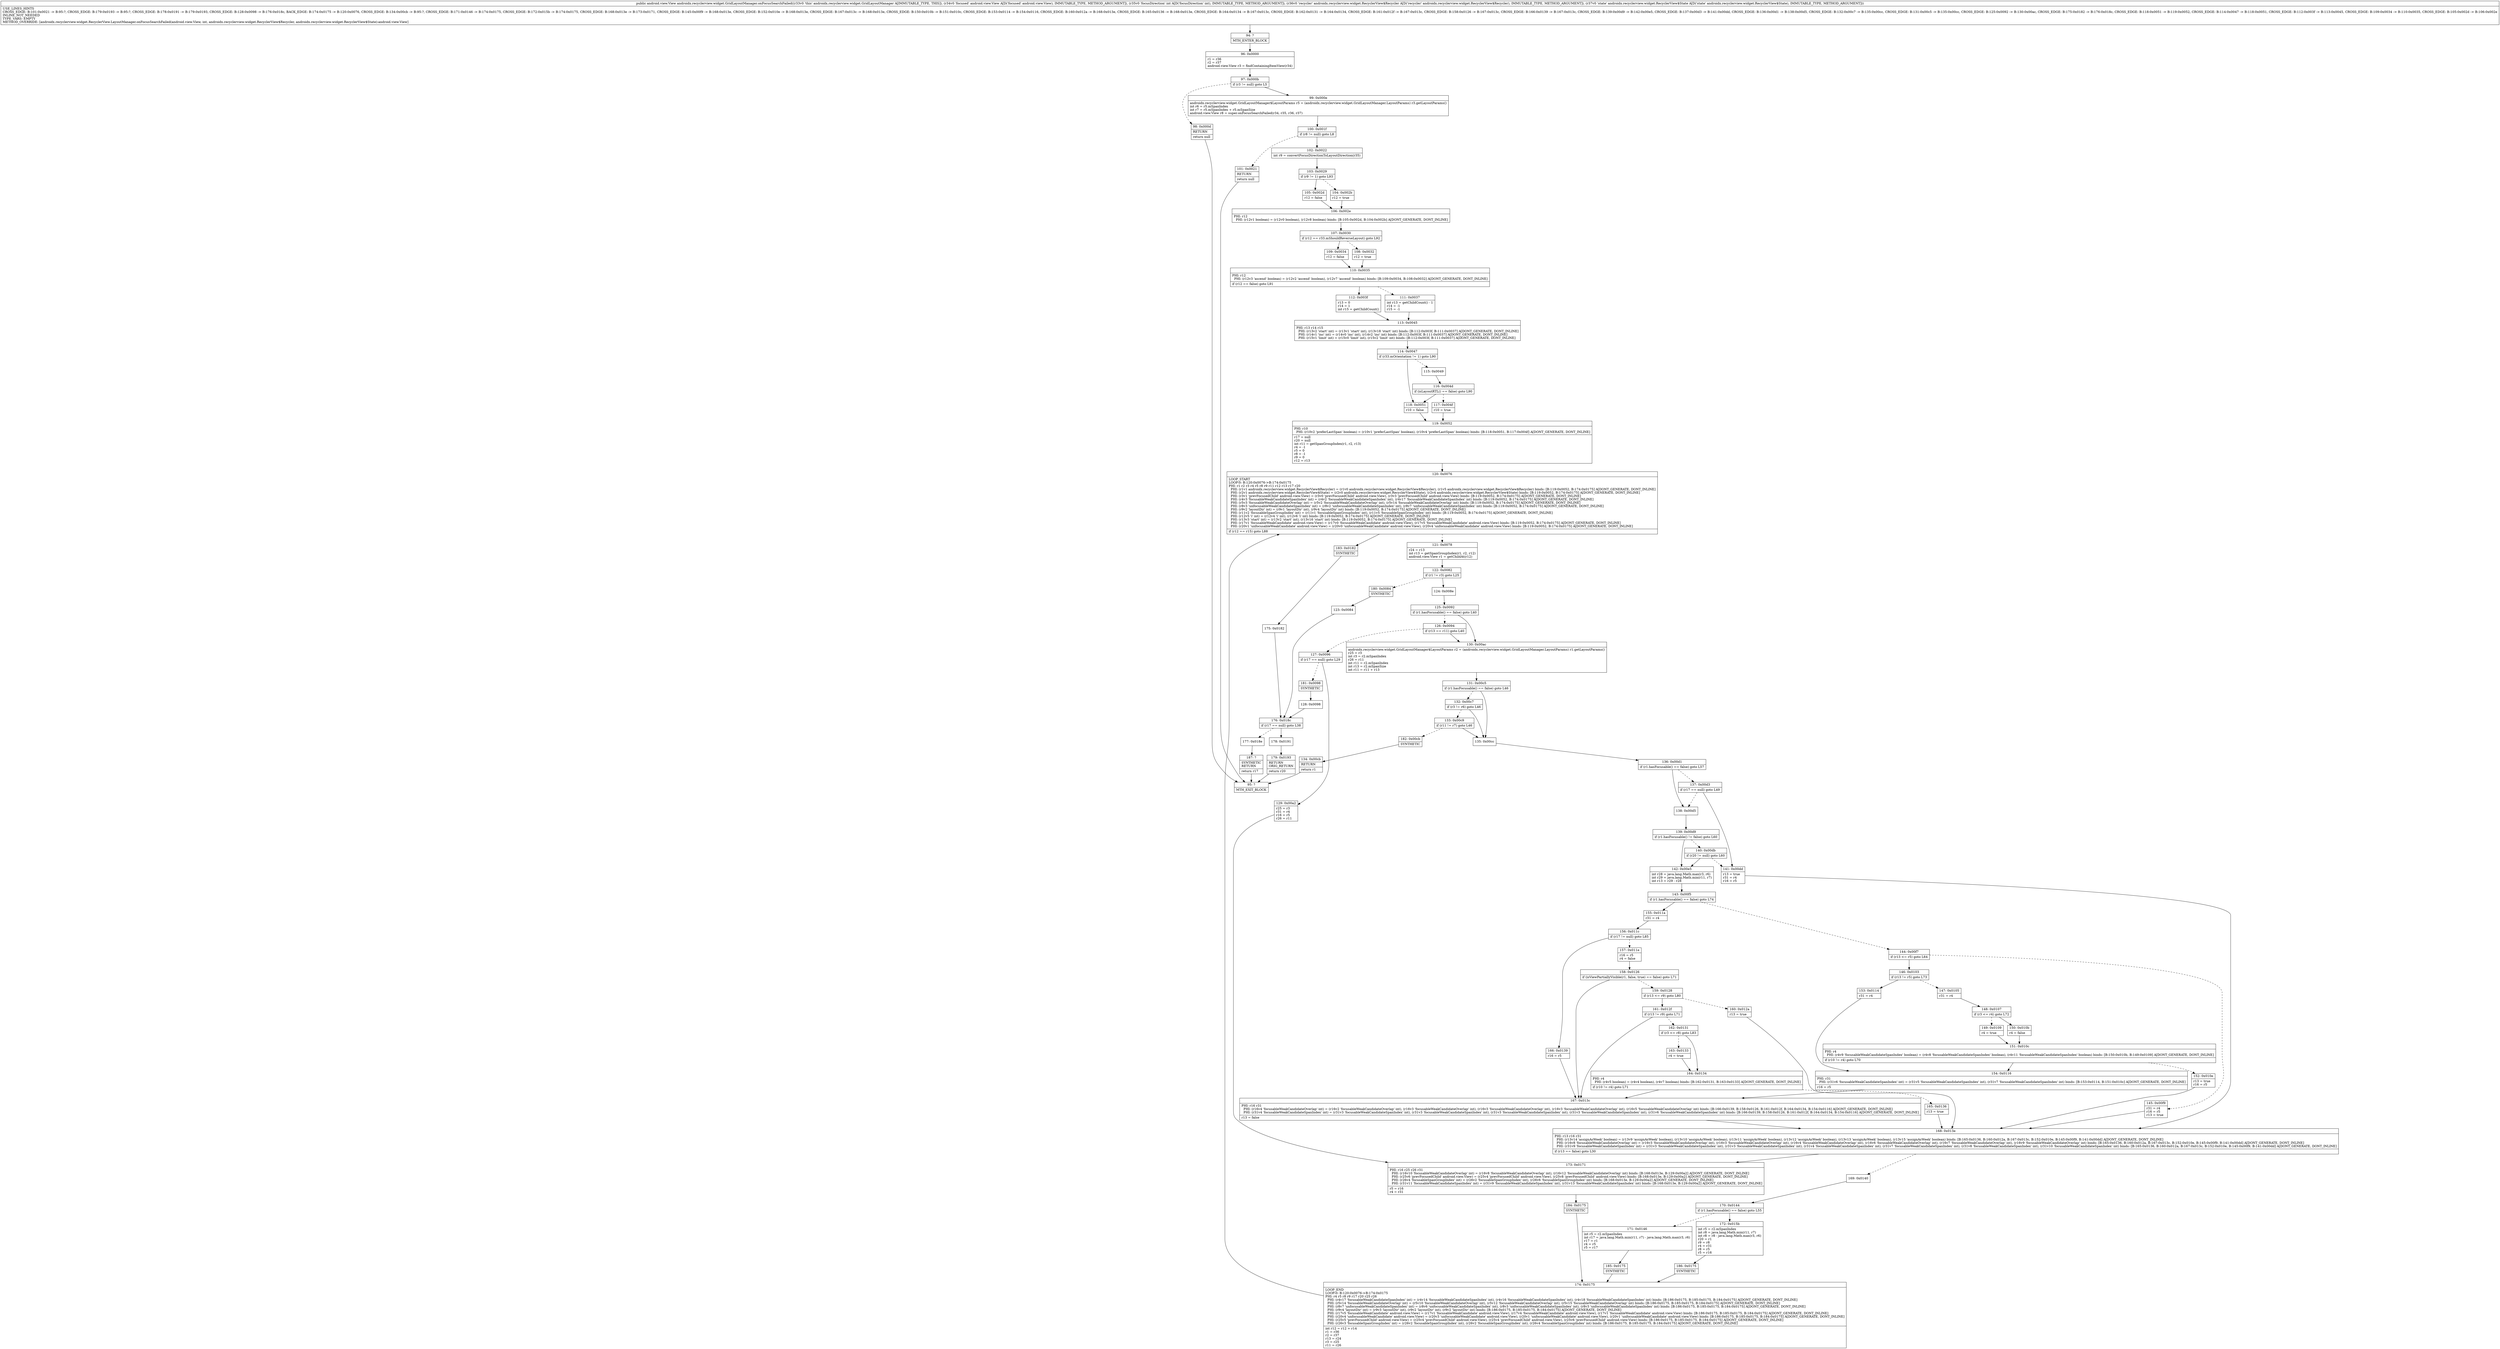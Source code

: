 digraph "CFG forandroidx.recyclerview.widget.GridLayoutManager.onFocusSearchFailed(Landroid\/view\/View;ILandroidx\/recyclerview\/widget\/RecyclerView$Recycler;Landroidx\/recyclerview\/widget\/RecyclerView$State;)Landroid\/view\/View;" {
Node_94 [shape=record,label="{94\:\ ?|MTH_ENTER_BLOCK\l}"];
Node_96 [shape=record,label="{96\:\ 0x0000|r1 = r36\lr2 = r37\landroid.view.View r3 = findContainingItemView(r34)\l}"];
Node_97 [shape=record,label="{97\:\ 0x000b|if (r3 != null) goto L5\l}"];
Node_98 [shape=record,label="{98\:\ 0x000d|RETURN\l|return null\l}"];
Node_95 [shape=record,label="{95\:\ ?|MTH_EXIT_BLOCK\l}"];
Node_99 [shape=record,label="{99\:\ 0x000e|androidx.recyclerview.widget.GridLayoutManager$LayoutParams r5 = (androidx.recyclerview.widget.GridLayoutManager.LayoutParams) r3.getLayoutParams()\lint r6 = r5.mSpanIndex\lint r7 = r5.mSpanIndex + r5.mSpanSize\landroid.view.View r8 = super.onFocusSearchFailed(r34, r35, r36, r37)\l}"];
Node_100 [shape=record,label="{100\:\ 0x001f|if (r8 != null) goto L8\l}"];
Node_101 [shape=record,label="{101\:\ 0x0021|RETURN\l|return null\l}"];
Node_102 [shape=record,label="{102\:\ 0x0022|int r9 = convertFocusDirectionToLayoutDirection(r35)\l}"];
Node_103 [shape=record,label="{103\:\ 0x0029|if (r9 != 1) goto L93\l}"];
Node_104 [shape=record,label="{104\:\ 0x002b|r12 = true\l}"];
Node_106 [shape=record,label="{106\:\ 0x002e|PHI: r12 \l  PHI: (r12v1 boolean) = (r12v0 boolean), (r12v8 boolean) binds: [B:105:0x002d, B:104:0x002b] A[DONT_GENERATE, DONT_INLINE]\l}"];
Node_107 [shape=record,label="{107\:\ 0x0030|if (r12 == r33.mShouldReverseLayout) goto L92\l}"];
Node_108 [shape=record,label="{108\:\ 0x0032|r12 = true\l}"];
Node_110 [shape=record,label="{110\:\ 0x0035|PHI: r12 \l  PHI: (r12v3 'ascend' boolean) = (r12v2 'ascend' boolean), (r12v7 'ascend' boolean) binds: [B:109:0x0034, B:108:0x0032] A[DONT_GENERATE, DONT_INLINE]\l|if (r12 == false) goto L91\l}"];
Node_111 [shape=record,label="{111\:\ 0x0037|int r13 = getChildCount() \- 1\lr14 = \-1\lr15 = \-1\l}"];
Node_113 [shape=record,label="{113\:\ 0x0045|PHI: r13 r14 r15 \l  PHI: (r13v2 'start' int) = (r13v1 'start' int), (r13v18 'start' int) binds: [B:112:0x003f, B:111:0x0037] A[DONT_GENERATE, DONT_INLINE]\l  PHI: (r14v1 'inc' int) = (r14v0 'inc' int), (r14v2 'inc' int) binds: [B:112:0x003f, B:111:0x0037] A[DONT_GENERATE, DONT_INLINE]\l  PHI: (r15v1 'limit' int) = (r15v0 'limit' int), (r15v2 'limit' int) binds: [B:112:0x003f, B:111:0x0037] A[DONT_GENERATE, DONT_INLINE]\l}"];
Node_114 [shape=record,label="{114\:\ 0x0047|if (r33.mOrientation != 1) goto L90\l}"];
Node_115 [shape=record,label="{115\:\ 0x0049}"];
Node_116 [shape=record,label="{116\:\ 0x004d|if (isLayoutRTL() == false) goto L90\l}"];
Node_117 [shape=record,label="{117\:\ 0x004f|r10 = true\l}"];
Node_119 [shape=record,label="{119\:\ 0x0052|PHI: r10 \l  PHI: (r10v2 'preferLastSpan' boolean) = (r10v1 'preferLastSpan' boolean), (r10v4 'preferLastSpan' boolean) binds: [B:118:0x0051, B:117:0x004f] A[DONT_GENERATE, DONT_INLINE]\l|r17 = null\lr20 = null\lint r11 = getSpanGroupIndex(r1, r2, r13)\lr4 = \-1\lr5 = 0\lr8 = \-1\lr9 = 0\lr12 = r13\l}"];
Node_120 [shape=record,label="{120\:\ 0x0076|LOOP_START\lLOOP:0: B:120:0x0076\-\>B:174:0x0175\lPHI: r1 r2 r3 r4 r5 r8 r9 r11 r12 r13 r17 r20 \l  PHI: (r1v1 androidx.recyclerview.widget.RecyclerView$Recycler) = (r1v0 androidx.recyclerview.widget.RecyclerView$Recycler), (r1v5 androidx.recyclerview.widget.RecyclerView$Recycler) binds: [B:119:0x0052, B:174:0x0175] A[DONT_GENERATE, DONT_INLINE]\l  PHI: (r2v1 androidx.recyclerview.widget.RecyclerView$State) = (r2v0 androidx.recyclerview.widget.RecyclerView$State), (r2v4 androidx.recyclerview.widget.RecyclerView$State) binds: [B:119:0x0052, B:174:0x0175] A[DONT_GENERATE, DONT_INLINE]\l  PHI: (r3v1 'prevFocusedChild' android.view.View) = (r3v0 'prevFocusedChild' android.view.View), (r3v3 'prevFocusedChild' android.view.View) binds: [B:119:0x0052, B:174:0x0175] A[DONT_GENERATE, DONT_INLINE]\l  PHI: (r4v3 'focusableWeakCandidateSpanIndex' int) = (r4v2 'focusableWeakCandidateSpanIndex' int), (r4v17 'focusableWeakCandidateSpanIndex' int) binds: [B:119:0x0052, B:174:0x0175] A[DONT_GENERATE, DONT_INLINE]\l  PHI: (r5v3 'focusableWeakCandidateOverlap' int) = (r5v2 'focusableWeakCandidateOverlap' int), (r5v14 'focusableWeakCandidateOverlap' int) binds: [B:119:0x0052, B:174:0x0175] A[DONT_GENERATE, DONT_INLINE]\l  PHI: (r8v3 'unfocusableWeakCandidateSpanIndex' int) = (r8v2 'unfocusableWeakCandidateSpanIndex' int), (r8v7 'unfocusableWeakCandidateSpanIndex' int) binds: [B:119:0x0052, B:174:0x0175] A[DONT_GENERATE, DONT_INLINE]\l  PHI: (r9v2 'layoutDir' int) = (r9v1 'layoutDir' int), (r9v4 'layoutDir' int) binds: [B:119:0x0052, B:174:0x0175] A[DONT_GENERATE, DONT_INLINE]\l  PHI: (r11v2 'focusableSpanGroupIndex' int) = (r11v1 'focusableSpanGroupIndex' int), (r11v5 'focusableSpanGroupIndex' int) binds: [B:119:0x0052, B:174:0x0175] A[DONT_GENERATE, DONT_INLINE]\l  PHI: (r12v5 'i' int) = (r12v4 'i' int), (r12v6 'i' int) binds: [B:119:0x0052, B:174:0x0175] A[DONT_GENERATE, DONT_INLINE]\l  PHI: (r13v3 'start' int) = (r13v2 'start' int), (r13v16 'start' int) binds: [B:119:0x0052, B:174:0x0175] A[DONT_GENERATE, DONT_INLINE]\l  PHI: (r17v1 'focusableWeakCandidate' android.view.View) = (r17v0 'focusableWeakCandidate' android.view.View), (r17v5 'focusableWeakCandidate' android.view.View) binds: [B:119:0x0052, B:174:0x0175] A[DONT_GENERATE, DONT_INLINE]\l  PHI: (r20v1 'unfocusableWeakCandidate' android.view.View) = (r20v0 'unfocusableWeakCandidate' android.view.View), (r20v4 'unfocusableWeakCandidate' android.view.View) binds: [B:119:0x0052, B:174:0x0175] A[DONT_GENERATE, DONT_INLINE]\l|if (r12 == r15) goto L88\l}"];
Node_121 [shape=record,label="{121\:\ 0x0078|r24 = r13\lint r13 = getSpanGroupIndex(r1, r2, r12)\landroid.view.View r1 = getChildAt(r12)\l}"];
Node_122 [shape=record,label="{122\:\ 0x0082|if (r1 != r3) goto L25\l}"];
Node_124 [shape=record,label="{124\:\ 0x008e}"];
Node_125 [shape=record,label="{125\:\ 0x0092|if (r1.hasFocusable() == false) goto L40\l}"];
Node_126 [shape=record,label="{126\:\ 0x0094|if (r13 == r11) goto L40\l}"];
Node_127 [shape=record,label="{127\:\ 0x0096|if (r17 == null) goto L29\l}"];
Node_129 [shape=record,label="{129\:\ 0x00a2|r25 = r3\lr31 = r4\lr16 = r5\lr26 = r11\l}"];
Node_173 [shape=record,label="{173\:\ 0x0171|PHI: r16 r25 r26 r31 \l  PHI: (r16v10 'focusableWeakCandidateOverlap' int) = (r16v8 'focusableWeakCandidateOverlap' int), (r16v12 'focusableWeakCandidateOverlap' int) binds: [B:168:0x013e, B:129:0x00a2] A[DONT_GENERATE, DONT_INLINE]\l  PHI: (r25v6 'prevFocusedChild' android.view.View) = (r25v4 'prevFocusedChild' android.view.View), (r25v8 'prevFocusedChild' android.view.View) binds: [B:168:0x013e, B:129:0x00a2] A[DONT_GENERATE, DONT_INLINE]\l  PHI: (r26v4 'focusableSpanGroupIndex' int) = (r26v2 'focusableSpanGroupIndex' int), (r26v6 'focusableSpanGroupIndex' int) binds: [B:168:0x013e, B:129:0x00a2] A[DONT_GENERATE, DONT_INLINE]\l  PHI: (r31v11 'focusableWeakCandidateSpanIndex' int) = (r31v9 'focusableWeakCandidateSpanIndex' int), (r31v13 'focusableWeakCandidateSpanIndex' int) binds: [B:168:0x013e, B:129:0x00a2] A[DONT_GENERATE, DONT_INLINE]\l|r5 = r16\lr4 = r31\l}"];
Node_184 [shape=record,label="{184\:\ 0x0175|SYNTHETIC\l}"];
Node_174 [shape=record,label="{174\:\ 0x0175|LOOP_END\lLOOP:0: B:120:0x0076\-\>B:174:0x0175\lPHI: r4 r5 r8 r9 r17 r20 r25 r26 \l  PHI: (r4v17 'focusableWeakCandidateSpanIndex' int) = (r4v14 'focusableWeakCandidateSpanIndex' int), (r4v16 'focusableWeakCandidateSpanIndex' int), (r4v18 'focusableWeakCandidateSpanIndex' int) binds: [B:186:0x0175, B:185:0x0175, B:184:0x0175] A[DONT_GENERATE, DONT_INLINE]\l  PHI: (r5v14 'focusableWeakCandidateOverlap' int) = (r5v10 'focusableWeakCandidateOverlap' int), (r5v12 'focusableWeakCandidateOverlap' int), (r5v15 'focusableWeakCandidateOverlap' int) binds: [B:186:0x0175, B:185:0x0175, B:184:0x0175] A[DONT_GENERATE, DONT_INLINE]\l  PHI: (r8v7 'unfocusableWeakCandidateSpanIndex' int) = (r8v6 'unfocusableWeakCandidateSpanIndex' int), (r8v3 'unfocusableWeakCandidateSpanIndex' int), (r8v3 'unfocusableWeakCandidateSpanIndex' int) binds: [B:186:0x0175, B:185:0x0175, B:184:0x0175] A[DONT_GENERATE, DONT_INLINE]\l  PHI: (r9v4 'layoutDir' int) = (r9v3 'layoutDir' int), (r9v2 'layoutDir' int), (r9v2 'layoutDir' int) binds: [B:186:0x0175, B:185:0x0175, B:184:0x0175] A[DONT_GENERATE, DONT_INLINE]\l  PHI: (r17v5 'focusableWeakCandidate' android.view.View) = (r17v1 'focusableWeakCandidate' android.view.View), (r17v4 'focusableWeakCandidate' android.view.View), (r17v1 'focusableWeakCandidate' android.view.View) binds: [B:186:0x0175, B:185:0x0175, B:184:0x0175] A[DONT_GENERATE, DONT_INLINE]\l  PHI: (r20v4 'unfocusableWeakCandidate' android.view.View) = (r20v3 'unfocusableWeakCandidate' android.view.View), (r20v1 'unfocusableWeakCandidate' android.view.View), (r20v1 'unfocusableWeakCandidate' android.view.View) binds: [B:186:0x0175, B:185:0x0175, B:184:0x0175] A[DONT_GENERATE, DONT_INLINE]\l  PHI: (r25v5 'prevFocusedChild' android.view.View) = (r25v4 'prevFocusedChild' android.view.View), (r25v4 'prevFocusedChild' android.view.View), (r25v6 'prevFocusedChild' android.view.View) binds: [B:186:0x0175, B:185:0x0175, B:184:0x0175] A[DONT_GENERATE, DONT_INLINE]\l  PHI: (r26v3 'focusableSpanGroupIndex' int) = (r26v2 'focusableSpanGroupIndex' int), (r26v2 'focusableSpanGroupIndex' int), (r26v4 'focusableSpanGroupIndex' int) binds: [B:186:0x0175, B:185:0x0175, B:184:0x0175] A[DONT_GENERATE, DONT_INLINE]\l|int r12 = r12 + r14\lr1 = r36\lr2 = r37\lr13 = r24\lr3 = r25\lr11 = r26\l}"];
Node_181 [shape=record,label="{181\:\ 0x0098|SYNTHETIC\l}"];
Node_128 [shape=record,label="{128\:\ 0x0098}"];
Node_176 [shape=record,label="{176\:\ 0x018c|if (r17 == null) goto L38\l}"];
Node_177 [shape=record,label="{177\:\ 0x018e}"];
Node_187 [shape=record,label="{187\:\ ?|SYNTHETIC\lRETURN\l|return r17\l}"];
Node_178 [shape=record,label="{178\:\ 0x0191}"];
Node_179 [shape=record,label="{179\:\ 0x0193|RETURN\lORIG_RETURN\l|return r20\l}"];
Node_130 [shape=record,label="{130\:\ 0x00ac|androidx.recyclerview.widget.GridLayoutManager$LayoutParams r2 = (androidx.recyclerview.widget.GridLayoutManager.LayoutParams) r1.getLayoutParams()\lr25 = r3\lint r3 = r2.mSpanIndex\lr26 = r11\lint r11 = r2.mSpanIndex\lint r13 = r2.mSpanSize\lint r11 = r11 + r13\l}"];
Node_131 [shape=record,label="{131\:\ 0x00c5|if (r1.hasFocusable() == false) goto L46\l}"];
Node_132 [shape=record,label="{132\:\ 0x00c7|if (r3 != r6) goto L46\l}"];
Node_133 [shape=record,label="{133\:\ 0x00c9|if (r11 != r7) goto L46\l}"];
Node_182 [shape=record,label="{182\:\ 0x00cb|SYNTHETIC\l}"];
Node_134 [shape=record,label="{134\:\ 0x00cb|RETURN\l|return r1\l}"];
Node_135 [shape=record,label="{135\:\ 0x00cc}"];
Node_136 [shape=record,label="{136\:\ 0x00d1|if (r1.hasFocusable() == false) goto L57\l}"];
Node_137 [shape=record,label="{137\:\ 0x00d3|if (r17 == null) goto L49\l}"];
Node_141 [shape=record,label="{141\:\ 0x00dd|r13 = true\lr31 = r4\lr16 = r5\l}"];
Node_168 [shape=record,label="{168\:\ 0x013e|PHI: r13 r16 r31 \l  PHI: (r13v14 'assignAsWeek' boolean) = (r13v9 'assignAsWeek' boolean), (r13v10 'assignAsWeek' boolean), (r13v11 'assignAsWeek' boolean), (r13v12 'assignAsWeek' boolean), (r13v13 'assignAsWeek' boolean), (r13v15 'assignAsWeek' boolean) binds: [B:165:0x0136, B:160:0x012a, B:167:0x013c, B:152:0x010e, B:145:0x00f9, B:141:0x00dd] A[DONT_GENERATE, DONT_INLINE]\l  PHI: (r16v8 'focusableWeakCandidateOverlap' int) = (r16v3 'focusableWeakCandidateOverlap' int), (r16v3 'focusableWeakCandidateOverlap' int), (r16v4 'focusableWeakCandidateOverlap' int), (r16v6 'focusableWeakCandidateOverlap' int), (r16v7 'focusableWeakCandidateOverlap' int), (r16v9 'focusableWeakCandidateOverlap' int) binds: [B:165:0x0136, B:160:0x012a, B:167:0x013c, B:152:0x010e, B:145:0x00f9, B:141:0x00dd] A[DONT_GENERATE, DONT_INLINE]\l  PHI: (r31v9 'focusableWeakCandidateSpanIndex' int) = (r31v3 'focusableWeakCandidateSpanIndex' int), (r31v3 'focusableWeakCandidateSpanIndex' int), (r31v4 'focusableWeakCandidateSpanIndex' int), (r31v7 'focusableWeakCandidateSpanIndex' int), (r31v8 'focusableWeakCandidateSpanIndex' int), (r31v10 'focusableWeakCandidateSpanIndex' int) binds: [B:165:0x0136, B:160:0x012a, B:167:0x013c, B:152:0x010e, B:145:0x00f9, B:141:0x00dd] A[DONT_GENERATE, DONT_INLINE]\l|if (r13 == false) goto L30\l}"];
Node_169 [shape=record,label="{169\:\ 0x0140}"];
Node_170 [shape=record,label="{170\:\ 0x0144|if (r1.hasFocusable() == false) goto L55\l}"];
Node_171 [shape=record,label="{171\:\ 0x0146|int r5 = r2.mSpanIndex\lint r17 = java.lang.Math.min(r11, r7) \- java.lang.Math.max(r3, r6)\lr17 = r1\lr4 = r5\lr5 = r17\l}"];
Node_185 [shape=record,label="{185\:\ 0x0175|SYNTHETIC\l}"];
Node_172 [shape=record,label="{172\:\ 0x015b|int r5 = r2.mSpanIndex\lint r8 = java.lang.Math.min(r11, r7)\lint r8 = r8 \- java.lang.Math.max(r3, r6)\lr20 = r1\lr9 = r8\lr4 = r31\lr8 = r5\lr5 = r16\l}"];
Node_186 [shape=record,label="{186\:\ 0x0175|SYNTHETIC\l}"];
Node_138 [shape=record,label="{138\:\ 0x00d5}"];
Node_139 [shape=record,label="{139\:\ 0x00d9|if (r1.hasFocusable() != false) goto L60\l}"];
Node_140 [shape=record,label="{140\:\ 0x00db|if (r20 != null) goto L60\l}"];
Node_142 [shape=record,label="{142\:\ 0x00e5|int r28 = java.lang.Math.max(r3, r6)\lint r29 = java.lang.Math.min(r11, r7)\lint r13 = r29 \- r28\l}"];
Node_143 [shape=record,label="{143\:\ 0x00f5|if (r1.hasFocusable() == false) goto L74\l}"];
Node_144 [shape=record,label="{144\:\ 0x00f7|if (r13 \<= r5) goto L64\l}"];
Node_145 [shape=record,label="{145\:\ 0x00f9|r31 = r4\lr16 = r5\lr13 = true\l}"];
Node_146 [shape=record,label="{146\:\ 0x0103|if (r13 != r5) goto L73\l}"];
Node_147 [shape=record,label="{147\:\ 0x0105|r31 = r4\l}"];
Node_148 [shape=record,label="{148\:\ 0x0107|if (r3 \<= r4) goto L72\l}"];
Node_149 [shape=record,label="{149\:\ 0x0109|r4 = true\l}"];
Node_151 [shape=record,label="{151\:\ 0x010c|PHI: r4 \l  PHI: (r4v9 'focusableWeakCandidateSpanIndex' boolean) = (r4v8 'focusableWeakCandidateSpanIndex' boolean), (r4v11 'focusableWeakCandidateSpanIndex' boolean) binds: [B:150:0x010b, B:149:0x0109] A[DONT_GENERATE, DONT_INLINE]\l|if (r10 != r4) goto L70\l}"];
Node_152 [shape=record,label="{152\:\ 0x010e|r13 = true\lr16 = r5\l}"];
Node_154 [shape=record,label="{154\:\ 0x0116|PHI: r31 \l  PHI: (r31v6 'focusableWeakCandidateSpanIndex' int) = (r31v5 'focusableWeakCandidateSpanIndex' int), (r31v7 'focusableWeakCandidateSpanIndex' int) binds: [B:153:0x0114, B:151:0x010c] A[DONT_GENERATE, DONT_INLINE]\l|r16 = r5\l}"];
Node_167 [shape=record,label="{167\:\ 0x013c|PHI: r16 r31 \l  PHI: (r16v4 'focusableWeakCandidateOverlap' int) = (r16v2 'focusableWeakCandidateOverlap' int), (r16v3 'focusableWeakCandidateOverlap' int), (r16v3 'focusableWeakCandidateOverlap' int), (r16v3 'focusableWeakCandidateOverlap' int), (r16v5 'focusableWeakCandidateOverlap' int) binds: [B:166:0x0139, B:158:0x0126, B:161:0x012f, B:164:0x0134, B:154:0x0116] A[DONT_GENERATE, DONT_INLINE]\l  PHI: (r31v4 'focusableWeakCandidateSpanIndex' int) = (r31v3 'focusableWeakCandidateSpanIndex' int), (r31v3 'focusableWeakCandidateSpanIndex' int), (r31v3 'focusableWeakCandidateSpanIndex' int), (r31v3 'focusableWeakCandidateSpanIndex' int), (r31v6 'focusableWeakCandidateSpanIndex' int) binds: [B:166:0x0139, B:158:0x0126, B:161:0x012f, B:164:0x0134, B:154:0x0116] A[DONT_GENERATE, DONT_INLINE]\l|r13 = false\l}"];
Node_150 [shape=record,label="{150\:\ 0x010b|r4 = false\l}"];
Node_153 [shape=record,label="{153\:\ 0x0114|r31 = r4\l}"];
Node_155 [shape=record,label="{155\:\ 0x011a|r31 = r4\l}"];
Node_156 [shape=record,label="{156\:\ 0x011c|if (r17 != null) goto L85\l}"];
Node_157 [shape=record,label="{157\:\ 0x011e|r16 = r5\lr4 = false\l}"];
Node_158 [shape=record,label="{158\:\ 0x0126|if (isViewPartiallyVisible(r1, false, true) == false) goto L71\l}"];
Node_159 [shape=record,label="{159\:\ 0x0128|if (r13 \<= r9) goto L80\l}"];
Node_160 [shape=record,label="{160\:\ 0x012a|r13 = true\l}"];
Node_161 [shape=record,label="{161\:\ 0x012f|if (r13 != r9) goto L71\l}"];
Node_162 [shape=record,label="{162\:\ 0x0131|if (r3 \<= r8) goto L83\l}"];
Node_163 [shape=record,label="{163\:\ 0x0133|r4 = true\l}"];
Node_164 [shape=record,label="{164\:\ 0x0134|PHI: r4 \l  PHI: (r4v5 boolean) = (r4v4 boolean), (r4v7 boolean) binds: [B:162:0x0131, B:163:0x0133] A[DONT_GENERATE, DONT_INLINE]\l|if (r10 != r4) goto L71\l}"];
Node_165 [shape=record,label="{165\:\ 0x0136|r13 = true\l}"];
Node_166 [shape=record,label="{166\:\ 0x0139|r16 = r5\l}"];
Node_180 [shape=record,label="{180\:\ 0x0084|SYNTHETIC\l}"];
Node_123 [shape=record,label="{123\:\ 0x0084}"];
Node_183 [shape=record,label="{183\:\ 0x0182|SYNTHETIC\l}"];
Node_175 [shape=record,label="{175\:\ 0x0182}"];
Node_118 [shape=record,label="{118\:\ 0x0051|r10 = false\l}"];
Node_112 [shape=record,label="{112\:\ 0x003f|r13 = 0\lr14 = 1\lint r15 = getChildCount()\l}"];
Node_109 [shape=record,label="{109\:\ 0x0034|r12 = false\l}"];
Node_105 [shape=record,label="{105\:\ 0x002d|r12 = false\l}"];
MethodNode[shape=record,label="{public android.view.View androidx.recyclerview.widget.GridLayoutManager.onFocusSearchFailed((r33v0 'this' androidx.recyclerview.widget.GridLayoutManager A[IMMUTABLE_TYPE, THIS]), (r34v0 'focused' android.view.View A[D('focused' android.view.View), IMMUTABLE_TYPE, METHOD_ARGUMENT]), (r35v0 'focusDirection' int A[D('focusDirection' int), IMMUTABLE_TYPE, METHOD_ARGUMENT]), (r36v0 'recycler' androidx.recyclerview.widget.RecyclerView$Recycler A[D('recycler' androidx.recyclerview.widget.RecyclerView$Recycler), IMMUTABLE_TYPE, METHOD_ARGUMENT]), (r37v0 'state' androidx.recyclerview.widget.RecyclerView$State A[D('state' androidx.recyclerview.widget.RecyclerView$State), IMMUTABLE_TYPE, METHOD_ARGUMENT]))  | USE_LINES_HINTS\lCROSS_EDGE: B:101:0x0021 \-\> B:95:?, CROSS_EDGE: B:179:0x0193 \-\> B:95:?, CROSS_EDGE: B:178:0x0191 \-\> B:179:0x0193, CROSS_EDGE: B:128:0x0098 \-\> B:176:0x018c, BACK_EDGE: B:174:0x0175 \-\> B:120:0x0076, CROSS_EDGE: B:134:0x00cb \-\> B:95:?, CROSS_EDGE: B:171:0x0146 \-\> B:174:0x0175, CROSS_EDGE: B:172:0x015b \-\> B:174:0x0175, CROSS_EDGE: B:168:0x013e \-\> B:173:0x0171, CROSS_EDGE: B:145:0x00f9 \-\> B:168:0x013e, CROSS_EDGE: B:152:0x010e \-\> B:168:0x013e, CROSS_EDGE: B:167:0x013c \-\> B:168:0x013e, CROSS_EDGE: B:150:0x010b \-\> B:151:0x010c, CROSS_EDGE: B:153:0x0114 \-\> B:154:0x0116, CROSS_EDGE: B:160:0x012a \-\> B:168:0x013e, CROSS_EDGE: B:165:0x0136 \-\> B:168:0x013e, CROSS_EDGE: B:164:0x0134 \-\> B:167:0x013c, CROSS_EDGE: B:162:0x0131 \-\> B:164:0x0134, CROSS_EDGE: B:161:0x012f \-\> B:167:0x013c, CROSS_EDGE: B:158:0x0126 \-\> B:167:0x013c, CROSS_EDGE: B:166:0x0139 \-\> B:167:0x013c, CROSS_EDGE: B:139:0x00d9 \-\> B:142:0x00e5, CROSS_EDGE: B:137:0x00d3 \-\> B:141:0x00dd, CROSS_EDGE: B:136:0x00d1 \-\> B:138:0x00d5, CROSS_EDGE: B:132:0x00c7 \-\> B:135:0x00cc, CROSS_EDGE: B:131:0x00c5 \-\> B:135:0x00cc, CROSS_EDGE: B:125:0x0092 \-\> B:130:0x00ac, CROSS_EDGE: B:175:0x0182 \-\> B:176:0x018c, CROSS_EDGE: B:118:0x0051 \-\> B:119:0x0052, CROSS_EDGE: B:114:0x0047 \-\> B:118:0x0051, CROSS_EDGE: B:112:0x003f \-\> B:113:0x0045, CROSS_EDGE: B:109:0x0034 \-\> B:110:0x0035, CROSS_EDGE: B:105:0x002d \-\> B:106:0x002e\lINLINE_NOT_NEEDED\lTYPE_VARS: EMPTY\lMETHOD_OVERRIDE: [androidx.recyclerview.widget.RecyclerView.LayoutManager.onFocusSearchFailed(android.view.View, int, androidx.recyclerview.widget.RecyclerView$Recycler, androidx.recyclerview.widget.RecyclerView$State):android.view.View]\l}"];
MethodNode -> Node_94;Node_94 -> Node_96;
Node_96 -> Node_97;
Node_97 -> Node_98[style=dashed];
Node_97 -> Node_99;
Node_98 -> Node_95;
Node_99 -> Node_100;
Node_100 -> Node_101[style=dashed];
Node_100 -> Node_102;
Node_101 -> Node_95;
Node_102 -> Node_103;
Node_103 -> Node_104[style=dashed];
Node_103 -> Node_105;
Node_104 -> Node_106;
Node_106 -> Node_107;
Node_107 -> Node_108[style=dashed];
Node_107 -> Node_109;
Node_108 -> Node_110;
Node_110 -> Node_111[style=dashed];
Node_110 -> Node_112;
Node_111 -> Node_113;
Node_113 -> Node_114;
Node_114 -> Node_115[style=dashed];
Node_114 -> Node_118;
Node_115 -> Node_116;
Node_116 -> Node_117[style=dashed];
Node_116 -> Node_118;
Node_117 -> Node_119;
Node_119 -> Node_120;
Node_120 -> Node_121[style=dashed];
Node_120 -> Node_183;
Node_121 -> Node_122;
Node_122 -> Node_124;
Node_122 -> Node_180[style=dashed];
Node_124 -> Node_125;
Node_125 -> Node_126[style=dashed];
Node_125 -> Node_130;
Node_126 -> Node_127[style=dashed];
Node_126 -> Node_130;
Node_127 -> Node_129;
Node_127 -> Node_181[style=dashed];
Node_129 -> Node_173;
Node_173 -> Node_184;
Node_184 -> Node_174;
Node_174 -> Node_120;
Node_181 -> Node_128;
Node_128 -> Node_176;
Node_176 -> Node_177[style=dashed];
Node_176 -> Node_178;
Node_177 -> Node_187;
Node_187 -> Node_95;
Node_178 -> Node_179;
Node_179 -> Node_95;
Node_130 -> Node_131;
Node_131 -> Node_132[style=dashed];
Node_131 -> Node_135;
Node_132 -> Node_133[style=dashed];
Node_132 -> Node_135;
Node_133 -> Node_135;
Node_133 -> Node_182[style=dashed];
Node_182 -> Node_134;
Node_134 -> Node_95;
Node_135 -> Node_136;
Node_136 -> Node_137[style=dashed];
Node_136 -> Node_138;
Node_137 -> Node_138[style=dashed];
Node_137 -> Node_141;
Node_141 -> Node_168;
Node_168 -> Node_169[style=dashed];
Node_168 -> Node_173;
Node_169 -> Node_170;
Node_170 -> Node_171[style=dashed];
Node_170 -> Node_172;
Node_171 -> Node_185;
Node_185 -> Node_174;
Node_172 -> Node_186;
Node_186 -> Node_174;
Node_138 -> Node_139;
Node_139 -> Node_140[style=dashed];
Node_139 -> Node_142;
Node_140 -> Node_141[style=dashed];
Node_140 -> Node_142;
Node_142 -> Node_143;
Node_143 -> Node_144[style=dashed];
Node_143 -> Node_155;
Node_144 -> Node_145[style=dashed];
Node_144 -> Node_146;
Node_145 -> Node_168;
Node_146 -> Node_147[style=dashed];
Node_146 -> Node_153;
Node_147 -> Node_148;
Node_148 -> Node_149[style=dashed];
Node_148 -> Node_150;
Node_149 -> Node_151;
Node_151 -> Node_152[style=dashed];
Node_151 -> Node_154;
Node_152 -> Node_168;
Node_154 -> Node_167;
Node_167 -> Node_168;
Node_150 -> Node_151;
Node_153 -> Node_154;
Node_155 -> Node_156;
Node_156 -> Node_157[style=dashed];
Node_156 -> Node_166;
Node_157 -> Node_158;
Node_158 -> Node_159[style=dashed];
Node_158 -> Node_167;
Node_159 -> Node_160[style=dashed];
Node_159 -> Node_161;
Node_160 -> Node_168;
Node_161 -> Node_162[style=dashed];
Node_161 -> Node_167;
Node_162 -> Node_163[style=dashed];
Node_162 -> Node_164;
Node_163 -> Node_164;
Node_164 -> Node_165[style=dashed];
Node_164 -> Node_167;
Node_165 -> Node_168;
Node_166 -> Node_167;
Node_180 -> Node_123;
Node_123 -> Node_176;
Node_183 -> Node_175;
Node_175 -> Node_176;
Node_118 -> Node_119;
Node_112 -> Node_113;
Node_109 -> Node_110;
Node_105 -> Node_106;
}


